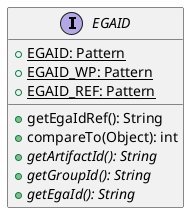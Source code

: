@startuml

    interface EGAID [[EGAID.html]] {
        {static} +EGAID: Pattern
        {static} +EGAID_WP: Pattern
        {static} +EGAID_REF: Pattern
        +getEgaIdRef(): String
        +compareTo(Object): int
        {abstract} +getArtifactId(): String
        {abstract} +getGroupId(): String
        {abstract} +getEgaId(): String
    }

@enduml
